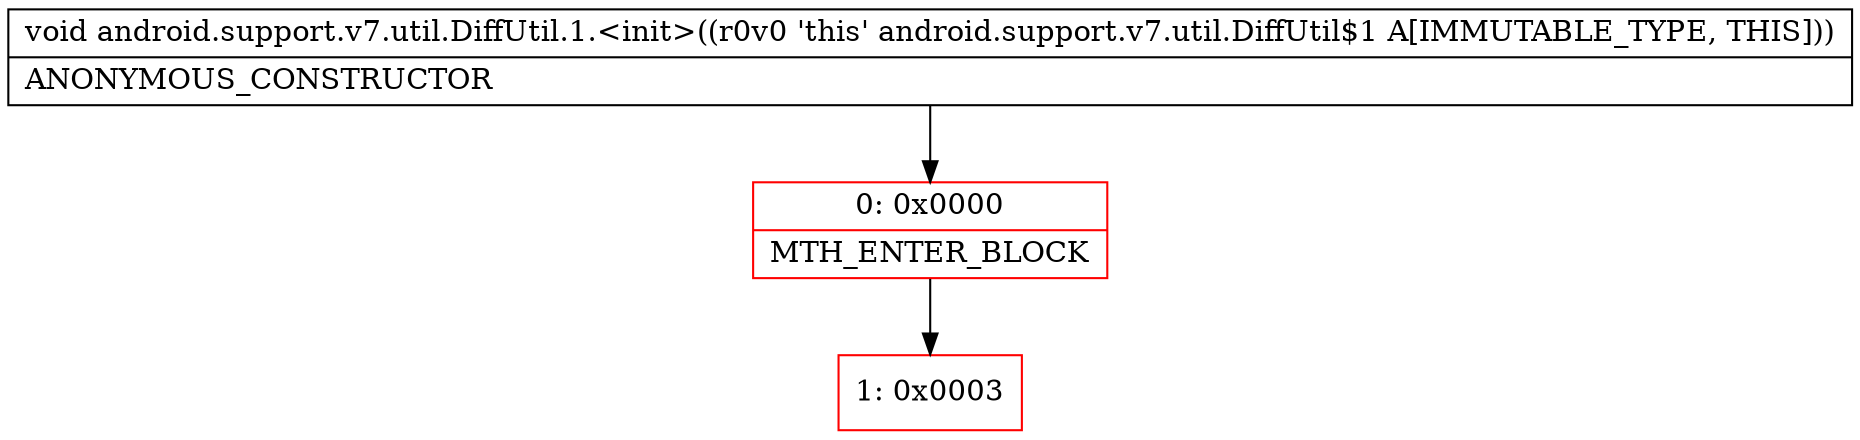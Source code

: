 digraph "CFG forandroid.support.v7.util.DiffUtil.1.\<init\>()V" {
subgraph cluster_Region_144120729 {
label = "R(0)";
node [shape=record,color=blue];
}
Node_0 [shape=record,color=red,label="{0\:\ 0x0000|MTH_ENTER_BLOCK\l}"];
Node_1 [shape=record,color=red,label="{1\:\ 0x0003}"];
MethodNode[shape=record,label="{void android.support.v7.util.DiffUtil.1.\<init\>((r0v0 'this' android.support.v7.util.DiffUtil$1 A[IMMUTABLE_TYPE, THIS]))  | ANONYMOUS_CONSTRUCTOR\l}"];
MethodNode -> Node_0;
Node_0 -> Node_1;
}


